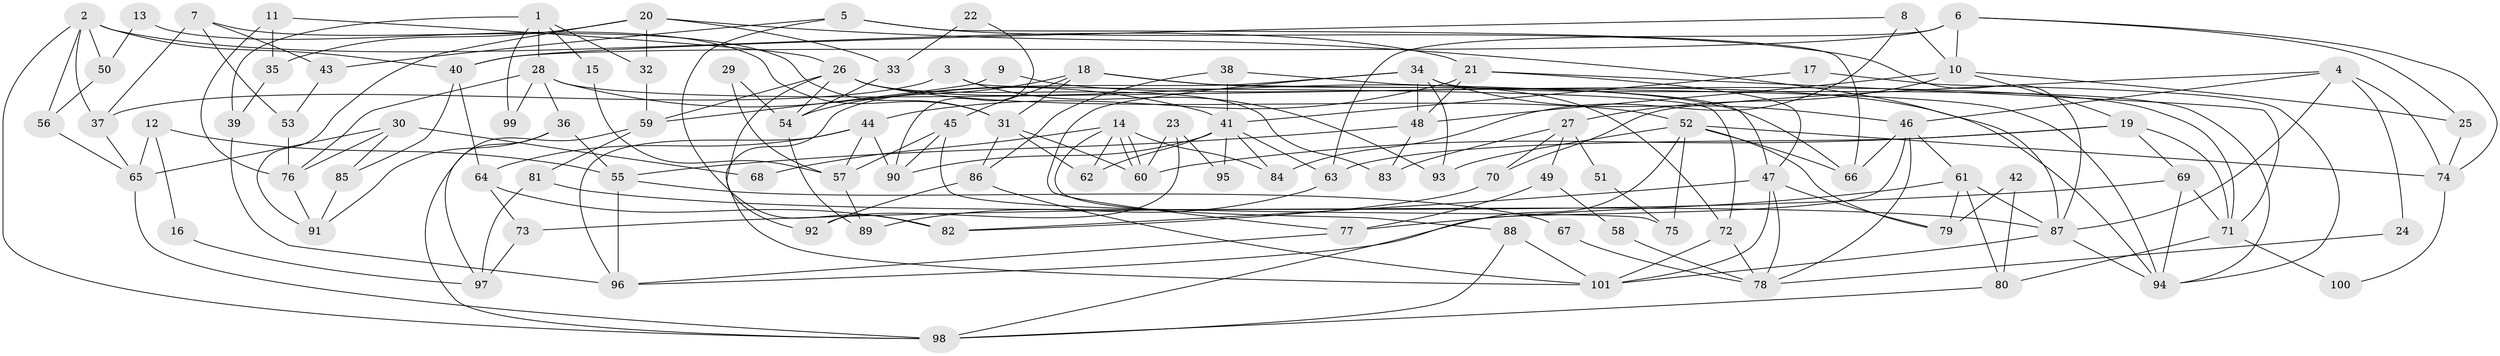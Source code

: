 // Generated by graph-tools (version 1.1) at 2025/49/03/09/25 04:49:00]
// undirected, 101 vertices, 202 edges
graph export_dot {
graph [start="1"]
  node [color=gray90,style=filled];
  1;
  2;
  3;
  4;
  5;
  6;
  7;
  8;
  9;
  10;
  11;
  12;
  13;
  14;
  15;
  16;
  17;
  18;
  19;
  20;
  21;
  22;
  23;
  24;
  25;
  26;
  27;
  28;
  29;
  30;
  31;
  32;
  33;
  34;
  35;
  36;
  37;
  38;
  39;
  40;
  41;
  42;
  43;
  44;
  45;
  46;
  47;
  48;
  49;
  50;
  51;
  52;
  53;
  54;
  55;
  56;
  57;
  58;
  59;
  60;
  61;
  62;
  63;
  64;
  65;
  66;
  67;
  68;
  69;
  70;
  71;
  72;
  73;
  74;
  75;
  76;
  77;
  78;
  79;
  80;
  81;
  82;
  83;
  84;
  85;
  86;
  87;
  88;
  89;
  90;
  91;
  92;
  93;
  94;
  95;
  96;
  97;
  98;
  99;
  100;
  101;
  1 -- 32;
  1 -- 28;
  1 -- 15;
  1 -- 39;
  1 -- 99;
  2 -- 21;
  2 -- 98;
  2 -- 37;
  2 -- 40;
  2 -- 50;
  2 -- 56;
  3 -- 72;
  3 -- 37;
  3 -- 93;
  4 -- 74;
  4 -- 46;
  4 -- 24;
  4 -- 70;
  4 -- 87;
  5 -- 66;
  5 -- 87;
  5 -- 43;
  5 -- 82;
  6 -- 10;
  6 -- 63;
  6 -- 25;
  6 -- 40;
  6 -- 74;
  7 -- 31;
  7 -- 43;
  7 -- 37;
  7 -- 53;
  8 -- 84;
  8 -- 40;
  8 -- 10;
  9 -- 94;
  9 -- 59;
  10 -- 48;
  10 -- 19;
  10 -- 25;
  10 -- 27;
  11 -- 35;
  11 -- 26;
  11 -- 76;
  12 -- 65;
  12 -- 55;
  12 -- 16;
  13 -- 50;
  13 -- 31;
  14 -- 60;
  14 -- 60;
  14 -- 88;
  14 -- 62;
  14 -- 68;
  14 -- 84;
  15 -- 57;
  16 -- 97;
  17 -- 41;
  17 -- 94;
  18 -- 94;
  18 -- 66;
  18 -- 31;
  18 -- 45;
  18 -- 54;
  19 -- 71;
  19 -- 60;
  19 -- 63;
  19 -- 69;
  20 -- 91;
  20 -- 87;
  20 -- 32;
  20 -- 33;
  20 -- 35;
  21 -- 48;
  21 -- 47;
  21 -- 44;
  21 -- 71;
  22 -- 90;
  22 -- 33;
  23 -- 92;
  23 -- 60;
  23 -- 95;
  24 -- 78;
  25 -- 74;
  26 -- 52;
  26 -- 54;
  26 -- 59;
  26 -- 72;
  26 -- 83;
  26 -- 92;
  27 -- 70;
  27 -- 49;
  27 -- 51;
  27 -- 83;
  28 -- 36;
  28 -- 71;
  28 -- 41;
  28 -- 76;
  28 -- 99;
  29 -- 54;
  29 -- 57;
  30 -- 76;
  30 -- 85;
  30 -- 65;
  30 -- 68;
  31 -- 60;
  31 -- 62;
  31 -- 86;
  32 -- 59;
  33 -- 54;
  34 -- 101;
  34 -- 46;
  34 -- 48;
  34 -- 77;
  34 -- 93;
  34 -- 94;
  35 -- 39;
  36 -- 55;
  36 -- 97;
  36 -- 91;
  37 -- 65;
  38 -- 86;
  38 -- 41;
  38 -- 47;
  39 -- 96;
  40 -- 64;
  40 -- 85;
  41 -- 62;
  41 -- 63;
  41 -- 84;
  41 -- 90;
  41 -- 95;
  42 -- 80;
  42 -- 79;
  43 -- 53;
  44 -- 64;
  44 -- 57;
  44 -- 90;
  44 -- 96;
  45 -- 90;
  45 -- 57;
  45 -- 75;
  46 -- 96;
  46 -- 78;
  46 -- 61;
  46 -- 66;
  47 -- 79;
  47 -- 78;
  47 -- 82;
  47 -- 101;
  48 -- 83;
  48 -- 55;
  49 -- 77;
  49 -- 58;
  50 -- 56;
  51 -- 75;
  52 -- 74;
  52 -- 93;
  52 -- 66;
  52 -- 75;
  52 -- 79;
  52 -- 98;
  53 -- 76;
  54 -- 89;
  55 -- 96;
  55 -- 67;
  56 -- 65;
  57 -- 89;
  58 -- 78;
  59 -- 98;
  59 -- 81;
  61 -- 87;
  61 -- 77;
  61 -- 79;
  61 -- 80;
  63 -- 89;
  64 -- 82;
  64 -- 73;
  65 -- 98;
  67 -- 78;
  69 -- 71;
  69 -- 73;
  69 -- 94;
  70 -- 82;
  71 -- 80;
  71 -- 100;
  72 -- 101;
  72 -- 78;
  73 -- 97;
  74 -- 100;
  76 -- 91;
  77 -- 96;
  80 -- 98;
  81 -- 87;
  81 -- 97;
  85 -- 91;
  86 -- 101;
  86 -- 92;
  87 -- 94;
  87 -- 101;
  88 -- 98;
  88 -- 101;
}
